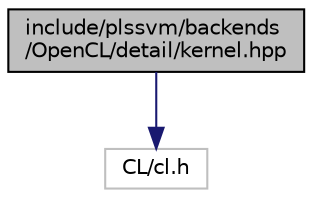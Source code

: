 digraph "include/plssvm/backends/OpenCL/detail/kernel.hpp"
{
 // LATEX_PDF_SIZE
  edge [fontname="Helvetica",fontsize="10",labelfontname="Helvetica",labelfontsize="10"];
  node [fontname="Helvetica",fontsize="10",shape=record];
  Node1 [label="include/plssvm/backends\l/OpenCL/detail/kernel.hpp",height=0.2,width=0.4,color="black", fillcolor="grey75", style="filled", fontcolor="black",tooltip="Defines a very small RAII wrapper around a cl_kernel."];
  Node1 -> Node2 [color="midnightblue",fontsize="10",style="solid",fontname="Helvetica"];
  Node2 [label="CL/cl.h",height=0.2,width=0.4,color="grey75", fillcolor="white", style="filled",tooltip=" "];
}
